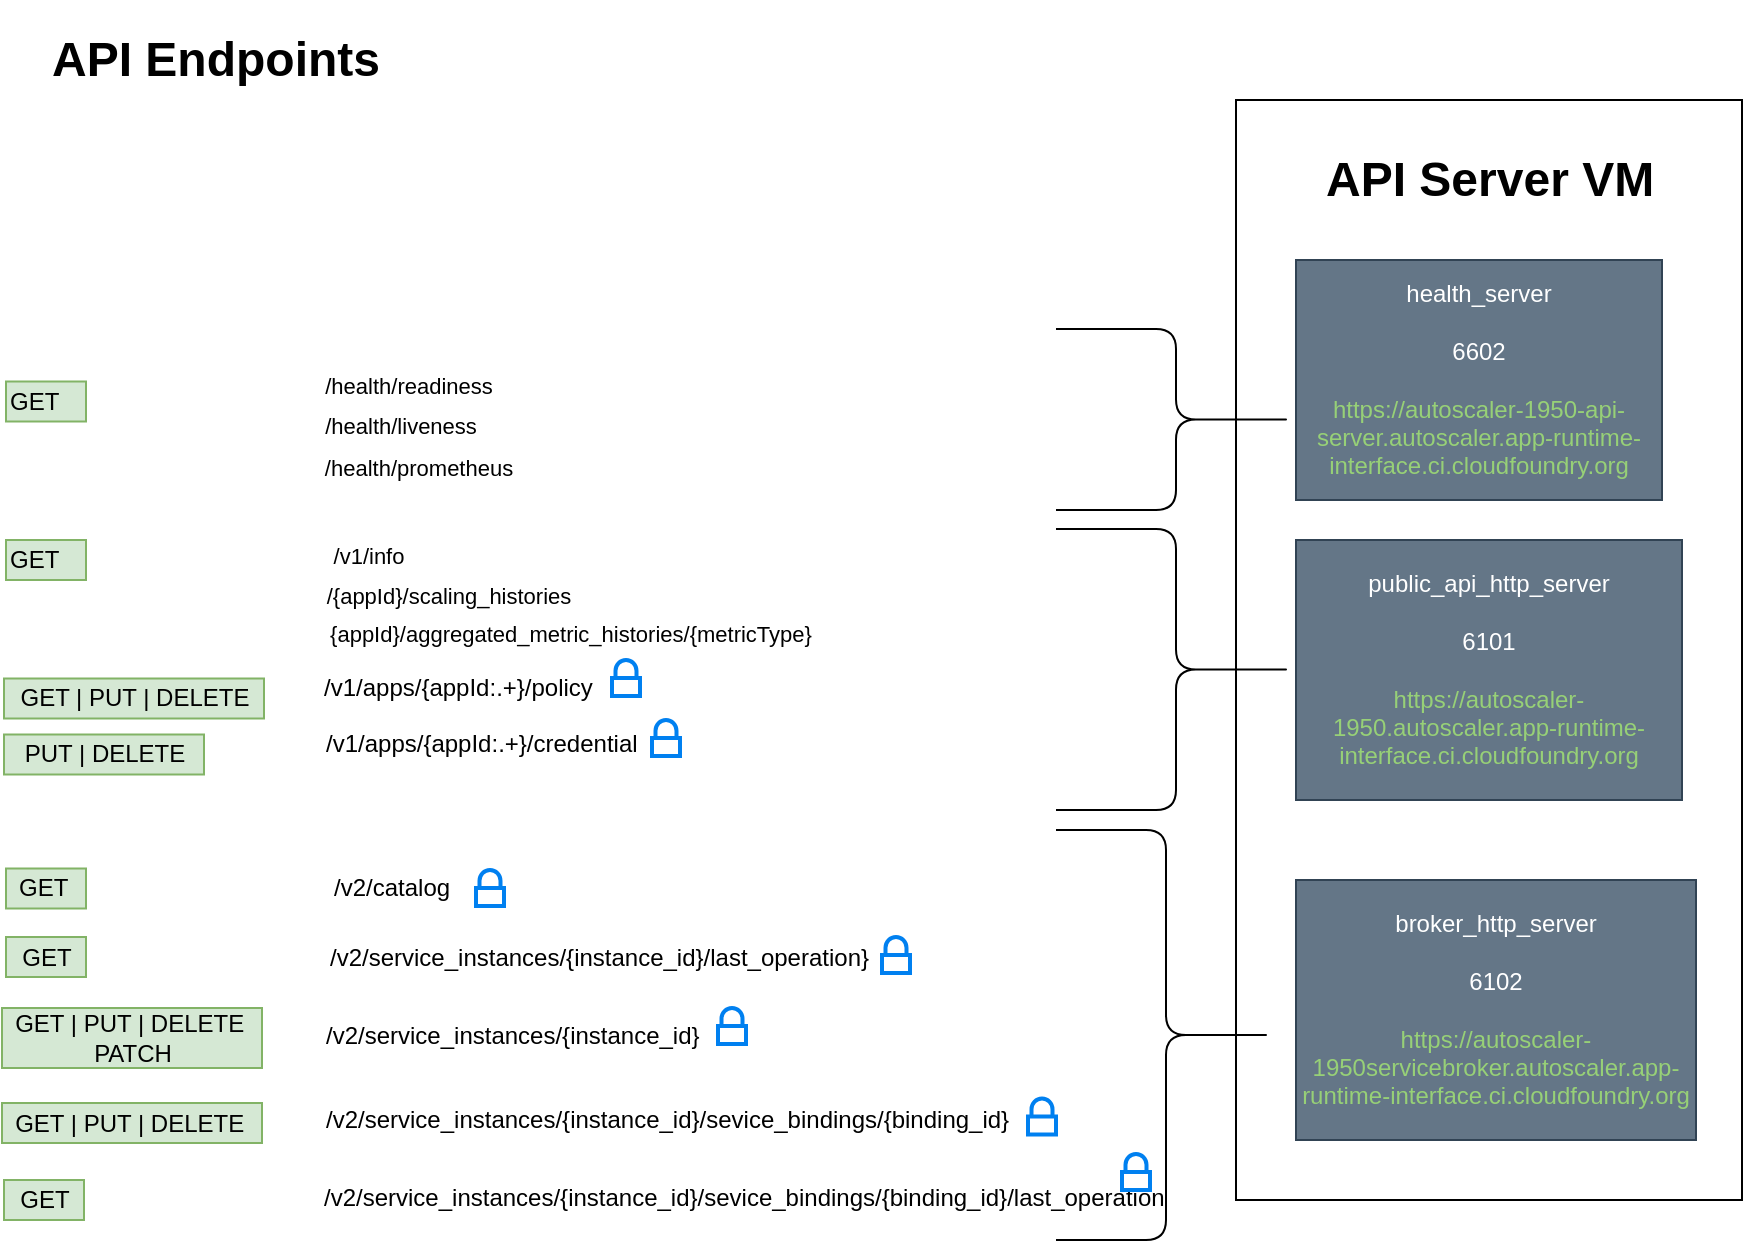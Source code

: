 <mxfile version="21.1.2" type="device">
  <diagram id="fmLfUAnDw0WKPvFxWUCe" name="Page-1">
    <mxGraphModel dx="1010" dy="591" grid="1" gridSize="10" guides="1" tooltips="1" connect="1" arrows="1" fold="1" page="1" pageScale="1" pageWidth="850" pageHeight="1400" math="0" shadow="0">
      <root>
        <mxCell id="0" />
        <mxCell id="1" parent="0" />
        <mxCell id="viXdsit4YD41oCni4ZA3-3" value="" style="rounded=0;whiteSpace=wrap;html=1;" parent="1" vertex="1">
          <mxGeometry x="637" y="60" width="253" height="550" as="geometry" />
        </mxCell>
        <mxCell id="viXdsit4YD41oCni4ZA3-4" value="public_api_http_server&lt;br&gt;&lt;br&gt;6101&lt;br&gt;&lt;br&gt;&lt;font color=&quot;#97d077&quot;&gt;https://autoscaler-1950.autoscaler.app-runtime-interface.ci.cloudfoundry.org&lt;/font&gt;" style="rounded=0;whiteSpace=wrap;html=1;fillColor=#647687;strokeColor=#314354;fontColor=#ffffff;" parent="1" vertex="1">
          <mxGeometry x="667" y="280" width="193" height="130" as="geometry" />
        </mxCell>
        <mxCell id="viXdsit4YD41oCni4ZA3-5" value="broker_http_server&lt;br&gt;&lt;br&gt;6102&lt;br&gt;&lt;br&gt;&lt;font color=&quot;#97d077&quot;&gt;https://autoscaler-1950servicebroker.autoscaler.app-runtime-interface.ci.cloudfoundry.org&lt;/font&gt;" style="rounded=0;whiteSpace=wrap;html=1;fillColor=#647687;strokeColor=#314354;fontColor=#ffffff;" parent="1" vertex="1">
          <mxGeometry x="667" y="450" width="200" height="130" as="geometry" />
        </mxCell>
        <mxCell id="viXdsit4YD41oCni4ZA3-2" value="health_server&lt;br&gt;&lt;br&gt;6602&lt;br&gt;&lt;br&gt;&lt;font color=&quot;#97d077&quot;&gt;https://autoscaler-1950-api-server.autoscaler.app-runtime-interface.ci.cloudfoundry.org&lt;/font&gt;" style="rounded=0;whiteSpace=wrap;html=1;fillColor=#647687;strokeColor=#314354;fontColor=#ffffff;" parent="1" vertex="1">
          <mxGeometry x="667" y="140" width="183" height="120" as="geometry" />
        </mxCell>
        <mxCell id="viXdsit4YD41oCni4ZA3-7" value="&lt;h1&gt;API Server VM&lt;/h1&gt;" style="text;html=1;strokeColor=none;fillColor=none;spacing=5;spacingTop=-20;whiteSpace=wrap;overflow=hidden;rounded=0;labelBackgroundColor=#FFFFFF;fontColor=#000000;" parent="1" vertex="1">
          <mxGeometry x="677" y="80" width="190" height="50" as="geometry" />
        </mxCell>
        <mxCell id="viXdsit4YD41oCni4ZA3-12" value="/health/readiness" style="edgeLabel;resizable=0;html=1;align=center;verticalAlign=middle;labelBackgroundColor=#FFFFFF;fontColor=#000000;" parent="1" connectable="0" vertex="1">
          <mxGeometry x="252" y="200.75" as="geometry">
            <mxPoint x="-29" y="2" as="offset" />
          </mxGeometry>
        </mxCell>
        <mxCell id="viXdsit4YD41oCni4ZA3-13" value="/health/liveness" style="edgeLabel;resizable=0;html=1;align=center;verticalAlign=middle;labelBackgroundColor=#FFFFFF;fontColor=#000000;" parent="1" connectable="0" vertex="1">
          <mxGeometry x="248" y="220.5" as="geometry">
            <mxPoint x="-29" y="2" as="offset" />
          </mxGeometry>
        </mxCell>
        <mxCell id="viXdsit4YD41oCni4ZA3-14" value="" style="shape=curlyBracket;whiteSpace=wrap;html=1;rounded=1;flipH=1;labelBackgroundColor=#FFFFFF;fontColor=#000000;size=0.5;" parent="1" vertex="1">
          <mxGeometry x="547" y="174.5" width="120" height="90.5" as="geometry" />
        </mxCell>
        <mxCell id="viXdsit4YD41oCni4ZA3-15" value="/health/prometheus" style="edgeLabel;resizable=0;html=1;align=center;verticalAlign=middle;labelBackgroundColor=#FFFFFF;fontColor=#000000;" parent="1" connectable="0" vertex="1">
          <mxGeometry x="257" y="241.75" as="geometry">
            <mxPoint x="-29" y="2" as="offset" />
          </mxGeometry>
        </mxCell>
        <mxCell id="viXdsit4YD41oCni4ZA3-17" value="/v1/info" style="edgeLabel;resizable=0;html=1;align=center;verticalAlign=middle;labelBackgroundColor=#FFFFFF;fontColor=#000000;" parent="1" connectable="0" vertex="1">
          <mxGeometry x="232" y="285.75" as="geometry">
            <mxPoint x="-29" y="2" as="offset" />
          </mxGeometry>
        </mxCell>
        <mxCell id="viXdsit4YD41oCni4ZA3-18" value="/{appId}/scaling_histories" style="edgeLabel;resizable=0;html=1;align=center;verticalAlign=middle;labelBackgroundColor=#FFFFFF;fontColor=#000000;" parent="1" connectable="0" vertex="1">
          <mxGeometry x="272" y="305.5" as="geometry">
            <mxPoint x="-29" y="2" as="offset" />
          </mxGeometry>
        </mxCell>
        <mxCell id="viXdsit4YD41oCni4ZA3-19" value="" style="shape=curlyBracket;whiteSpace=wrap;html=1;rounded=1;flipH=1;labelBackgroundColor=#FFFFFF;fontColor=#000000;size=0.5;" parent="1" vertex="1">
          <mxGeometry x="547" y="274.5" width="120" height="140.5" as="geometry" />
        </mxCell>
        <mxCell id="viXdsit4YD41oCni4ZA3-20" value="{appId}/aggregated_metric_histories/{metricType}" style="edgeLabel;resizable=0;html=1;align=center;verticalAlign=middle;labelBackgroundColor=#FFFFFF;fontColor=#000000;" parent="1" connectable="0" vertex="1">
          <mxGeometry x="333" y="325.13" as="geometry">
            <mxPoint x="-29" y="2" as="offset" />
          </mxGeometry>
        </mxCell>
        <mxCell id="viXdsit4YD41oCni4ZA3-23" value="/v1/apps/{appId:.+}/policy" style="text;whiteSpace=wrap;html=1;fontColor=#000000;" parent="1" vertex="1">
          <mxGeometry x="179" y="340" width="160" height="30" as="geometry" />
        </mxCell>
        <mxCell id="viXdsit4YD41oCni4ZA3-24" value="GET | PUT | DELETE" style="text;html=1;align=center;verticalAlign=middle;resizable=0;points=[];autosize=1;strokeColor=#82b366;fillColor=#d5e8d4;" parent="1" vertex="1">
          <mxGeometry x="21" y="349.25" width="130" height="20" as="geometry" />
        </mxCell>
        <mxCell id="viXdsit4YD41oCni4ZA3-25" value="GET" style="text;html=1;align=left;verticalAlign=middle;resizable=0;points=[];autosize=1;strokeColor=#82b366;fillColor=#d5e8d4;" parent="1" vertex="1">
          <mxGeometry x="22" y="280" width="40" height="20" as="geometry" />
        </mxCell>
        <mxCell id="viXdsit4YD41oCni4ZA3-26" value="GET" style="text;html=1;align=left;verticalAlign=middle;resizable=0;points=[];autosize=1;strokeColor=#82b366;fillColor=#d5e8d4;" parent="1" vertex="1">
          <mxGeometry x="22" y="200.75" width="40" height="20" as="geometry" />
        </mxCell>
        <mxCell id="viXdsit4YD41oCni4ZA3-27" value="/v1/apps/{appId:.+}/credential" style="text;whiteSpace=wrap;html=1;fontColor=#000000;" parent="1" vertex="1">
          <mxGeometry x="180" y="368" width="179" height="32" as="geometry" />
        </mxCell>
        <mxCell id="viXdsit4YD41oCni4ZA3-28" value="PUT | DELETE" style="text;html=1;align=center;verticalAlign=middle;resizable=0;points=[];autosize=1;strokeColor=#82b366;fillColor=#d5e8d4;" parent="1" vertex="1">
          <mxGeometry x="21" y="377.25" width="100" height="20" as="geometry" />
        </mxCell>
        <mxCell id="viXdsit4YD41oCni4ZA3-29" value="" style="html=1;verticalLabelPosition=bottom;align=center;labelBackgroundColor=#ffffff;verticalAlign=top;strokeWidth=2;strokeColor=#0080F0;shadow=0;dashed=0;shape=mxgraph.ios7.icons.locked;fontColor=#000000;" parent="1" vertex="1">
          <mxGeometry x="325" y="340" width="14" height="18" as="geometry" />
        </mxCell>
        <mxCell id="viXdsit4YD41oCni4ZA3-31" value="" style="html=1;verticalLabelPosition=bottom;align=center;labelBackgroundColor=#ffffff;verticalAlign=top;strokeWidth=2;strokeColor=#0080F0;shadow=0;dashed=0;shape=mxgraph.ios7.icons.locked;fontColor=#000000;" parent="1" vertex="1">
          <mxGeometry x="345" y="370" width="14" height="18" as="geometry" />
        </mxCell>
        <mxCell id="viXdsit4YD41oCni4ZA3-32" value="" style="shape=curlyBracket;whiteSpace=wrap;html=1;rounded=1;flipH=1;labelBackgroundColor=#FFFFFF;fontColor=#000000;size=0.5;" parent="1" vertex="1">
          <mxGeometry x="547" y="425" width="110" height="205" as="geometry" />
        </mxCell>
        <mxCell id="viXdsit4YD41oCni4ZA3-36" value="/v2/catalog" style="text;whiteSpace=wrap;html=1;fontColor=#000000;" parent="1" vertex="1">
          <mxGeometry x="184" y="440" width="160" height="30" as="geometry" />
        </mxCell>
        <mxCell id="viXdsit4YD41oCni4ZA3-37" value="GET&amp;nbsp;" style="text;html=1;align=center;verticalAlign=middle;resizable=0;points=[];autosize=1;strokeColor=#82b366;fillColor=#d5e8d4;" parent="1" vertex="1">
          <mxGeometry x="22" y="444.25" width="40" height="20" as="geometry" />
        </mxCell>
        <mxCell id="viXdsit4YD41oCni4ZA3-42" value="/v2/service_instances/{instance_id}/last_operation}" style="text;whiteSpace=wrap;html=1;fontColor=#000000;" parent="1" vertex="1">
          <mxGeometry x="182" y="475.25" width="180" height="30" as="geometry" />
        </mxCell>
        <mxCell id="viXdsit4YD41oCni4ZA3-43" value="GET" style="text;html=1;align=center;verticalAlign=middle;resizable=0;points=[];autosize=1;strokeColor=#82b366;fillColor=#d5e8d4;" parent="1" vertex="1">
          <mxGeometry x="22" y="478.5" width="40" height="20" as="geometry" />
        </mxCell>
        <mxCell id="viXdsit4YD41oCni4ZA3-44" value="/v2/service_instances/{instance_id}" style="text;whiteSpace=wrap;html=1;fontColor=#000000;" parent="1" vertex="1">
          <mxGeometry x="180" y="514" width="180" height="30" as="geometry" />
        </mxCell>
        <mxCell id="viXdsit4YD41oCni4ZA3-45" value="GET | PUT | DELETE&amp;nbsp;&lt;br&gt;PATCH" style="text;html=1;align=center;verticalAlign=middle;resizable=0;points=[];autosize=1;strokeColor=#82b366;fillColor=#d5e8d4;" parent="1" vertex="1">
          <mxGeometry x="20" y="514" width="130" height="30" as="geometry" />
        </mxCell>
        <mxCell id="viXdsit4YD41oCni4ZA3-46" value="/v2/service_instances/{instance_id}/sevice_bindings/{binding_id}" style="text;whiteSpace=wrap;html=1;fontColor=#000000;" parent="1" vertex="1">
          <mxGeometry x="180" y="555.5" width="180" height="25.5" as="geometry" />
        </mxCell>
        <mxCell id="viXdsit4YD41oCni4ZA3-47" value="GET | PUT | DELETE&amp;nbsp;" style="text;html=1;align=center;verticalAlign=middle;resizable=0;points=[];autosize=1;strokeColor=#82b366;fillColor=#d5e8d4;" parent="1" vertex="1">
          <mxGeometry x="20" y="561.5" width="130" height="20" as="geometry" />
        </mxCell>
        <mxCell id="viXdsit4YD41oCni4ZA3-48" value="/v2/service_instances/{instance_id}/sevice_bindings/{binding_id}/last_operation" style="text;whiteSpace=wrap;html=1;fontColor=#000000;" parent="1" vertex="1">
          <mxGeometry x="179" y="595" width="180" height="30" as="geometry" />
        </mxCell>
        <mxCell id="viXdsit4YD41oCni4ZA3-49" value="GET" style="text;html=1;align=center;verticalAlign=middle;resizable=0;points=[];autosize=1;strokeColor=#82b366;fillColor=#d5e8d4;" parent="1" vertex="1">
          <mxGeometry x="21" y="600" width="40" height="20" as="geometry" />
        </mxCell>
        <mxCell id="viXdsit4YD41oCni4ZA3-51" value="" style="html=1;verticalLabelPosition=bottom;align=center;labelBackgroundColor=#ffffff;verticalAlign=top;strokeWidth=2;strokeColor=#0080F0;shadow=0;dashed=0;shape=mxgraph.ios7.icons.locked;fontColor=#000000;" parent="1" vertex="1">
          <mxGeometry x="257" y="445" width="14" height="18" as="geometry" />
        </mxCell>
        <mxCell id="viXdsit4YD41oCni4ZA3-52" value="" style="html=1;verticalLabelPosition=bottom;align=center;labelBackgroundColor=#ffffff;verticalAlign=top;strokeWidth=2;strokeColor=#0080F0;shadow=0;dashed=0;shape=mxgraph.ios7.icons.locked;fontColor=#000000;" parent="1" vertex="1">
          <mxGeometry x="533" y="559.25" width="14" height="18" as="geometry" />
        </mxCell>
        <mxCell id="viXdsit4YD41oCni4ZA3-53" value="" style="html=1;verticalLabelPosition=bottom;align=center;labelBackgroundColor=#ffffff;verticalAlign=top;strokeWidth=2;strokeColor=#0080F0;shadow=0;dashed=0;shape=mxgraph.ios7.icons.locked;fontColor=#000000;" parent="1" vertex="1">
          <mxGeometry x="378" y="514" width="14" height="18" as="geometry" />
        </mxCell>
        <mxCell id="viXdsit4YD41oCni4ZA3-58" value="" style="html=1;verticalLabelPosition=bottom;align=center;labelBackgroundColor=#ffffff;verticalAlign=top;strokeWidth=2;strokeColor=#0080F0;shadow=0;dashed=0;shape=mxgraph.ios7.icons.locked;fontColor=#000000;" parent="1" vertex="1">
          <mxGeometry x="460" y="478.5" width="14" height="18" as="geometry" />
        </mxCell>
        <mxCell id="viXdsit4YD41oCni4ZA3-59" value="" style="html=1;verticalLabelPosition=bottom;align=center;labelBackgroundColor=#ffffff;verticalAlign=top;strokeWidth=2;strokeColor=#0080F0;shadow=0;dashed=0;shape=mxgraph.ios7.icons.locked;fontColor=#000000;" parent="1" vertex="1">
          <mxGeometry x="580" y="587" width="14" height="18" as="geometry" />
        </mxCell>
        <mxCell id="viXdsit4YD41oCni4ZA3-60" value="&lt;h1&gt;&lt;font color=&quot;#000000&quot;&gt;API Endpoints&lt;/font&gt;&lt;/h1&gt;" style="text;html=1;strokeColor=none;fillColor=none;spacing=5;spacingTop=-20;whiteSpace=wrap;overflow=hidden;rounded=0;labelBackgroundColor=#FFFFFF;fontColor=#97D077;" parent="1" vertex="1">
          <mxGeometry x="40" y="20" width="180" height="40" as="geometry" />
        </mxCell>
      </root>
    </mxGraphModel>
  </diagram>
</mxfile>
